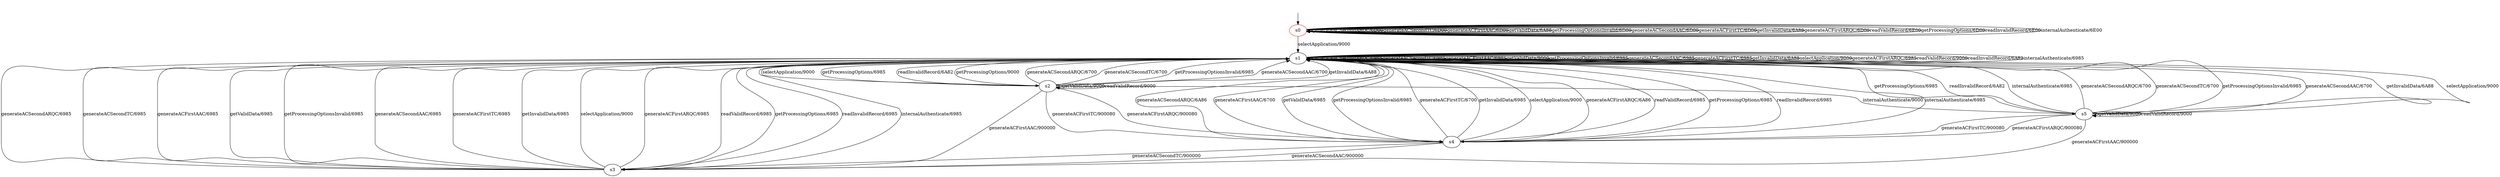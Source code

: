 digraph G {
label=""
s0 [color="red"]
s1
s2
s3
s4
s5
s0 [label="s0"];
s0 -> s0[label="generateACSecondARQC/6D00"]
s0 -> s0[label="generateACSecondTC/6D00"]
s0 -> s0[label="generateACFirstAAC/6D00"]
s0 -> s0[label="getValidData/6A88"]
s0 -> s0[label="getProcessingOptionsInvalid/6D00"]
s0 -> s0[label="generateACSecondAAC/6D00"]
s0 -> s0[label="generateACFirstTC/6D00"]
s0 -> s0[label="getInvalidData/6A88"]
s0 -> s1[label="selectApplication/9000"]
s0 -> s0[label="generateACFirstARQC/6D00"]
s0 -> s0[label="readValidRecord/6E00"]
s0 -> s0[label="getProcessingOptions/6D00"]
s0 -> s0[label="readInvalidRecord/6E00"]
s0 -> s0[label="internalAuthenticate/6E00"]
s1 [label="s1"];
s1 -> s1[label="generateACSecondARQC/6985"]
s1 -> s1[label="generateACSecondTC/6985"]
s1 -> s1[label="generateACFirstAAC/6985"]
s1 -> s1[label="getValidData/9000"]
s1 -> s1[label="getProcessingOptionsInvalid/6985"]
s1 -> s1[label="generateACSecondAAC/6985"]
s1 -> s1[label="generateACFirstTC/6985"]
s1 -> s1[label="getInvalidData/6A88"]
s1 -> s1[label="selectApplication/9000"]
s1 -> s1[label="generateACFirstARQC/6985"]
s1 -> s1[label="readValidRecord/9000"]
s1 -> s2[label="getProcessingOptions/9000"]
s1 -> s1[label="readInvalidRecord/6A82"]
s1 -> s1[label="internalAuthenticate/6985"]
s2 [label="s2"];
s2 -> s1[label="generateACSecondARQC/6700"]
s2 -> s1[label="generateACSecondTC/6700"]
s2 -> s3[label="generateACFirstAAC/900000"]
s2 -> s2[label="getValidData/9000"]
s2 -> s1[label="getProcessingOptionsInvalid/6985"]
s2 -> s1[label="generateACSecondAAC/6700"]
s2 -> s4[label="generateACFirstTC/900080"]
s2 -> s1[label="getInvalidData/6A88"]
s2 -> s1[label="selectApplication/9000"]
s2 -> s4[label="generateACFirstARQC/900080"]
s2 -> s2[label="readValidRecord/9000"]
s2 -> s1[label="getProcessingOptions/6985"]
s2 -> s1[label="readInvalidRecord/6A82"]
s2 -> s5[label="internalAuthenticate/9000"]
s3 [label="s3"];
s3 -> s1[label="generateACSecondARQC/6985"]
s3 -> s1[label="generateACSecondTC/6985"]
s3 -> s1[label="generateACFirstAAC/6985"]
s3 -> s1[label="getValidData/6985"]
s3 -> s1[label="getProcessingOptionsInvalid/6985"]
s3 -> s1[label="generateACSecondAAC/6985"]
s3 -> s1[label="generateACFirstTC/6985"]
s3 -> s1[label="getInvalidData/6985"]
s3 -> s1[label="selectApplication/9000"]
s3 -> s1[label="generateACFirstARQC/6985"]
s3 -> s1[label="readValidRecord/6985"]
s3 -> s1[label="getProcessingOptions/6985"]
s3 -> s1[label="readInvalidRecord/6985"]
s3 -> s1[label="internalAuthenticate/6985"]
s4 [label="s4"];
s4 -> s1[label="generateACSecondARQC/6A86"]
s4 -> s3[label="generateACSecondTC/900000"]
s4 -> s1[label="generateACFirstAAC/6700"]
s4 -> s1[label="getValidData/6985"]
s4 -> s1[label="getProcessingOptionsInvalid/6985"]
s4 -> s3[label="generateACSecondAAC/900000"]
s4 -> s1[label="generateACFirstTC/6700"]
s4 -> s1[label="getInvalidData/6985"]
s4 -> s1[label="selectApplication/9000"]
s4 -> s1[label="generateACFirstARQC/6A86"]
s4 -> s1[label="readValidRecord/6985"]
s4 -> s1[label="getProcessingOptions/6985"]
s4 -> s1[label="readInvalidRecord/6985"]
s4 -> s1[label="internalAuthenticate/6985"]
s5 [label="s5"];
s5 -> s1[label="generateACSecondARQC/6700"]
s5 -> s1[label="generateACSecondTC/6700"]
s5 -> s3[label="generateACFirstAAC/900000"]
s5 -> s5[label="getValidData/9000"]
s5 -> s1[label="getProcessingOptionsInvalid/6985"]
s5 -> s1[label="generateACSecondAAC/6700"]
s5 -> s4[label="generateACFirstTC/900080"]
s5 -> s1[label="getInvalidData/6A88"]
s5 -> s1[label="selectApplication/9000"]
s5 -> s4[label="generateACFirstARQC/900080"]
s5 -> s5[label="readValidRecord/9000"]
s5 -> s1[label="getProcessingOptions/6985"]
s5 -> s1[label="readInvalidRecord/6A82"]
s5 -> s1[label="internalAuthenticate/6985"]
__start0 [label="" shape="none"]
__start0 -> s0;
}
